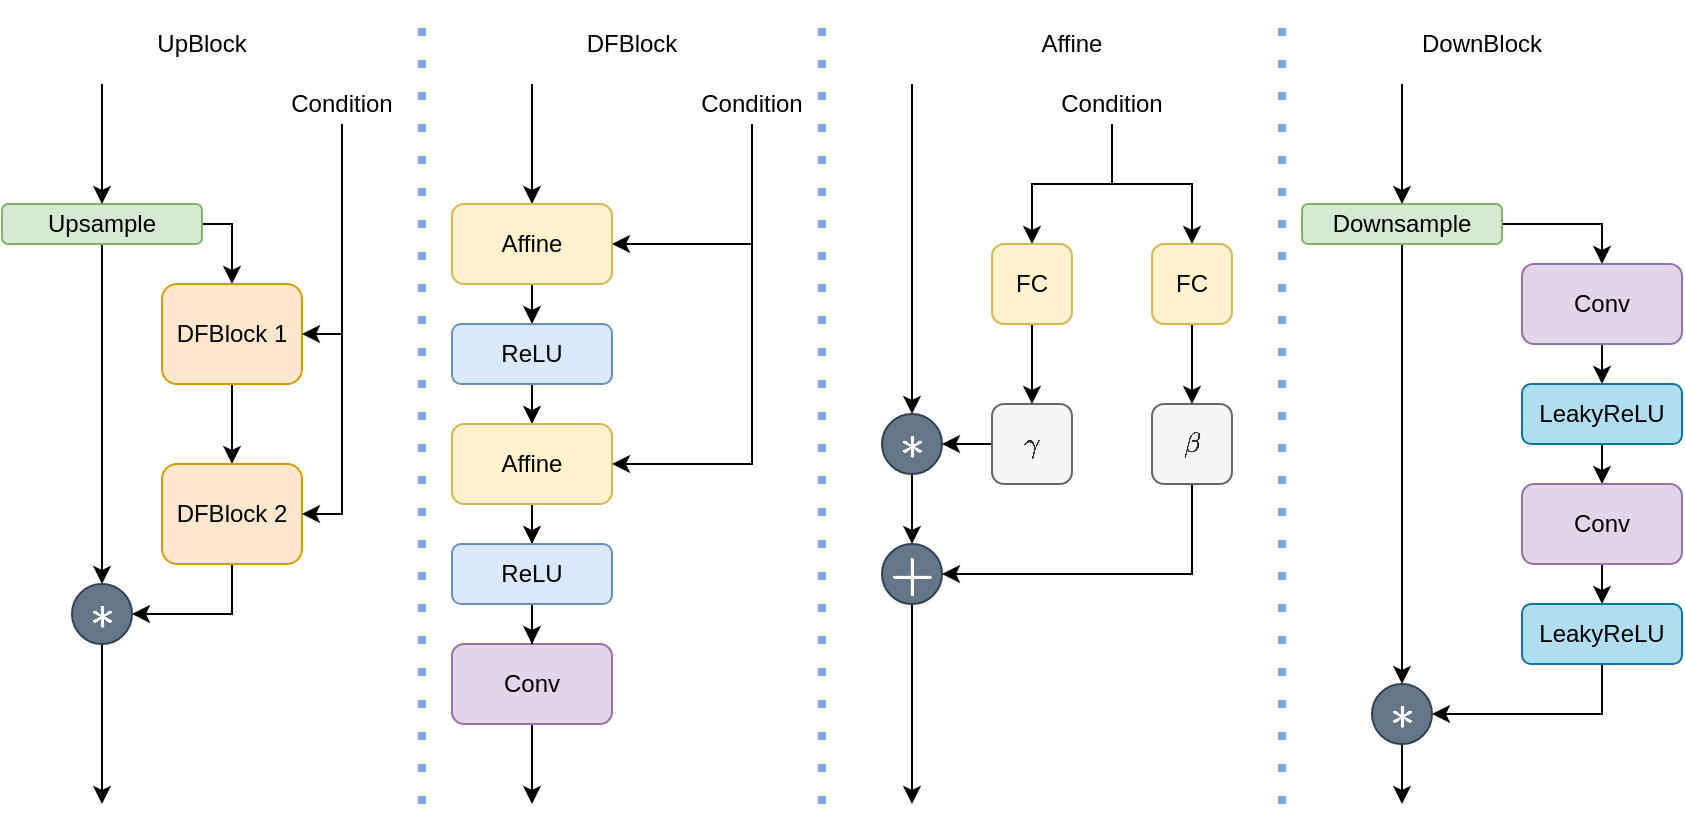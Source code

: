 <mxfile version="14.5.1" type="device"><diagram id="WKmBcki88kDx7LcVnkDi" name="Page-1"><mxGraphModel dx="1086" dy="1906" grid="1" gridSize="10" guides="1" tooltips="1" connect="1" arrows="1" fold="1" page="1" pageScale="1" pageWidth="850" pageHeight="1100" math="1" shadow="0"><root><mxCell id="0"/><mxCell id="1" parent="0"/><mxCell id="M4Tj_-4JpF3KamH0nufF-9" style="edgeStyle=orthogonalEdgeStyle;rounded=0;orthogonalLoop=1;jettySize=auto;html=1;exitX=1;exitY=0.5;exitDx=0;exitDy=0;entryX=0.5;entryY=0;entryDx=0;entryDy=0;" parent="1" source="M4Tj_-4JpF3KamH0nufF-2" target="M4Tj_-4JpF3KamH0nufF-4" edge="1"><mxGeometry relative="1" as="geometry"/></mxCell><mxCell id="M4Tj_-4JpF3KamH0nufF-10" style="edgeStyle=orthogonalEdgeStyle;rounded=0;orthogonalLoop=1;jettySize=auto;html=1;exitX=0.5;exitY=1;exitDx=0;exitDy=0;entryX=0.5;entryY=0;entryDx=0;entryDy=0;" parent="1" source="M4Tj_-4JpF3KamH0nufF-2" target="PKYhqwVZHBIPtqFOVRKm-1" edge="1"><mxGeometry relative="1" as="geometry"><mxPoint x="60" y="400" as="targetPoint"/></mxGeometry></mxCell><mxCell id="M4Tj_-4JpF3KamH0nufF-2" value="Upsample" style="rounded=1;whiteSpace=wrap;html=1;fillColor=#d5e8d4;strokeColor=#82b366;" parent="1" vertex="1"><mxGeometry x="10" y="100" width="100" height="20" as="geometry"/></mxCell><mxCell id="M4Tj_-4JpF3KamH0nufF-3" value="" style="endArrow=classic;html=1;entryX=0.5;entryY=0;entryDx=0;entryDy=0;" parent="1" target="M4Tj_-4JpF3KamH0nufF-2" edge="1"><mxGeometry width="50" height="50" relative="1" as="geometry"><mxPoint x="60" y="40" as="sourcePoint"/><mxPoint x="430" y="390" as="targetPoint"/></mxGeometry></mxCell><mxCell id="M4Tj_-4JpF3KamH0nufF-14" style="edgeStyle=orthogonalEdgeStyle;rounded=0;orthogonalLoop=1;jettySize=auto;html=1;exitX=0.5;exitY=1;exitDx=0;exitDy=0;" parent="1" source="M4Tj_-4JpF3KamH0nufF-4" target="M4Tj_-4JpF3KamH0nufF-5" edge="1"><mxGeometry relative="1" as="geometry"/></mxCell><mxCell id="M4Tj_-4JpF3KamH0nufF-4" value="DFBlock 1" style="rounded=1;whiteSpace=wrap;html=1;fillColor=#ffe6cc;strokeColor=#d79b00;" parent="1" vertex="1"><mxGeometry x="90" y="140" width="70" height="50" as="geometry"/></mxCell><mxCell id="PKYhqwVZHBIPtqFOVRKm-2" style="edgeStyle=orthogonalEdgeStyle;rounded=0;orthogonalLoop=1;jettySize=auto;html=1;exitX=0.5;exitY=1;exitDx=0;exitDy=0;entryX=1;entryY=0.5;entryDx=0;entryDy=0;fontSize=21;" parent="1" source="M4Tj_-4JpF3KamH0nufF-5" target="PKYhqwVZHBIPtqFOVRKm-1" edge="1"><mxGeometry relative="1" as="geometry"/></mxCell><mxCell id="M4Tj_-4JpF3KamH0nufF-5" value="DFBlock 2" style="rounded=1;whiteSpace=wrap;html=1;fillColor=#ffe6cc;strokeColor=#d79b00;" parent="1" vertex="1"><mxGeometry x="90" y="230" width="70" height="50" as="geometry"/></mxCell><mxCell id="M4Tj_-4JpF3KamH0nufF-7" style="edgeStyle=orthogonalEdgeStyle;rounded=0;orthogonalLoop=1;jettySize=auto;html=1;exitX=0.5;exitY=1;exitDx=0;exitDy=0;entryX=1;entryY=0.5;entryDx=0;entryDy=0;" parent="1" source="M4Tj_-4JpF3KamH0nufF-6" target="M4Tj_-4JpF3KamH0nufF-4" edge="1"><mxGeometry relative="1" as="geometry"/></mxCell><mxCell id="M4Tj_-4JpF3KamH0nufF-8" style="edgeStyle=orthogonalEdgeStyle;rounded=0;orthogonalLoop=1;jettySize=auto;html=1;exitX=0.5;exitY=1;exitDx=0;exitDy=0;entryX=1;entryY=0.5;entryDx=0;entryDy=0;" parent="1" source="M4Tj_-4JpF3KamH0nufF-6" target="M4Tj_-4JpF3KamH0nufF-5" edge="1"><mxGeometry relative="1" as="geometry"><Array as="points"><mxPoint x="180" y="60"/><mxPoint x="180" y="255"/></Array></mxGeometry></mxCell><mxCell id="M4Tj_-4JpF3KamH0nufF-6" value="Condition" style="text;html=1;strokeColor=none;fillColor=none;align=center;verticalAlign=middle;whiteSpace=wrap;rounded=0;" parent="1" vertex="1"><mxGeometry x="140" y="40" width="80" height="20" as="geometry"/></mxCell><mxCell id="M4Tj_-4JpF3KamH0nufF-17" value="UpBlock" style="text;html=1;strokeColor=none;fillColor=none;align=center;verticalAlign=middle;whiteSpace=wrap;rounded=0;" parent="1" vertex="1"><mxGeometry x="90" y="10" width="40" height="20" as="geometry"/></mxCell><mxCell id="M4Tj_-4JpF3KamH0nufF-43" value="" style="endArrow=classic;html=1;entryX=0.5;entryY=0;entryDx=0;entryDy=0;" parent="1" target="M4Tj_-4JpF3KamH0nufF-53" edge="1"><mxGeometry width="50" height="50" relative="1" as="geometry"><mxPoint x="275" y="40" as="sourcePoint"/><mxPoint x="275" y="100" as="targetPoint"/></mxGeometry></mxCell><mxCell id="M4Tj_-4JpF3KamH0nufF-49" style="edgeStyle=orthogonalEdgeStyle;rounded=0;orthogonalLoop=1;jettySize=auto;html=1;exitX=0.5;exitY=1;exitDx=0;exitDy=0;entryX=1;entryY=0.5;entryDx=0;entryDy=0;" parent="1" source="M4Tj_-4JpF3KamH0nufF-50" target="M4Tj_-4JpF3KamH0nufF-53" edge="1"><mxGeometry relative="1" as="geometry"><mxPoint x="405" y="260" as="targetPoint"/></mxGeometry></mxCell><mxCell id="M4Tj_-4JpF3KamH0nufF-65" style="edgeStyle=orthogonalEdgeStyle;rounded=0;orthogonalLoop=1;jettySize=auto;html=1;exitX=0.5;exitY=1;exitDx=0;exitDy=0;entryX=1;entryY=0.5;entryDx=0;entryDy=0;strokeWidth=1;" parent="1" source="M4Tj_-4JpF3KamH0nufF-50" target="M4Tj_-4JpF3KamH0nufF-58" edge="1"><mxGeometry relative="1" as="geometry"/></mxCell><mxCell id="M4Tj_-4JpF3KamH0nufF-50" value="Condition" style="text;html=1;strokeColor=none;fillColor=none;align=center;verticalAlign=middle;whiteSpace=wrap;rounded=0;" parent="1" vertex="1"><mxGeometry x="345" y="40" width="80" height="20" as="geometry"/></mxCell><mxCell id="M4Tj_-4JpF3KamH0nufF-51" value="DFBlock" style="text;html=1;strokeColor=none;fillColor=none;align=center;verticalAlign=middle;whiteSpace=wrap;rounded=0;" parent="1" vertex="1"><mxGeometry x="305" y="10" width="40" height="20" as="geometry"/></mxCell><mxCell id="M4Tj_-4JpF3KamH0nufF-55" style="edgeStyle=orthogonalEdgeStyle;rounded=0;orthogonalLoop=1;jettySize=auto;html=1;exitX=0.5;exitY=1;exitDx=0;exitDy=0;entryX=0.5;entryY=0;entryDx=0;entryDy=0;strokeWidth=1;" parent="1" source="M4Tj_-4JpF3KamH0nufF-53" target="M4Tj_-4JpF3KamH0nufF-54" edge="1"><mxGeometry relative="1" as="geometry"/></mxCell><mxCell id="M4Tj_-4JpF3KamH0nufF-53" value="Affine" style="rounded=1;whiteSpace=wrap;html=1;fillColor=#fff2cc;strokeColor=#d6b656;" parent="1" vertex="1"><mxGeometry x="235" y="100" width="80" height="40" as="geometry"/></mxCell><mxCell id="M4Tj_-4JpF3KamH0nufF-60" style="edgeStyle=orthogonalEdgeStyle;rounded=0;orthogonalLoop=1;jettySize=auto;html=1;exitX=0.5;exitY=1;exitDx=0;exitDy=0;entryX=0.5;entryY=0;entryDx=0;entryDy=0;strokeWidth=1;" parent="1" source="M4Tj_-4JpF3KamH0nufF-54" target="M4Tj_-4JpF3KamH0nufF-58" edge="1"><mxGeometry relative="1" as="geometry"/></mxCell><mxCell id="M4Tj_-4JpF3KamH0nufF-54" value="ReLU" style="rounded=1;whiteSpace=wrap;html=1;fillColor=#dae8fc;strokeColor=#6c8ebf;" parent="1" vertex="1"><mxGeometry x="235" y="160" width="80" height="30" as="geometry"/></mxCell><mxCell id="M4Tj_-4JpF3KamH0nufF-63" style="edgeStyle=orthogonalEdgeStyle;rounded=0;orthogonalLoop=1;jettySize=auto;html=1;exitX=0.5;exitY=1;exitDx=0;exitDy=0;strokeWidth=1;" parent="1" source="M4Tj_-4JpF3KamH0nufF-58" target="M4Tj_-4JpF3KamH0nufF-62" edge="1"><mxGeometry relative="1" as="geometry"/></mxCell><mxCell id="M4Tj_-4JpF3KamH0nufF-58" value="Affine" style="rounded=1;whiteSpace=wrap;html=1;fillColor=#fff2cc;strokeColor=#d6b656;" parent="1" vertex="1"><mxGeometry x="235" y="210" width="80" height="40" as="geometry"/></mxCell><mxCell id="6S1Y2hCIsyCaQG9AMu0v-1" style="edgeStyle=orthogonalEdgeStyle;rounded=0;orthogonalLoop=1;jettySize=auto;html=1;exitX=0.5;exitY=1;exitDx=0;exitDy=0;" parent="1" source="M4Tj_-4JpF3KamH0nufF-59" edge="1"><mxGeometry relative="1" as="geometry"><mxPoint x="275" y="400" as="targetPoint"/></mxGeometry></mxCell><mxCell id="M4Tj_-4JpF3KamH0nufF-59" value="Conv" style="rounded=1;whiteSpace=wrap;html=1;fillColor=#e1d5e7;strokeColor=#9673a6;" parent="1" vertex="1"><mxGeometry x="235" y="320" width="80" height="40" as="geometry"/></mxCell><mxCell id="M4Tj_-4JpF3KamH0nufF-64" style="edgeStyle=orthogonalEdgeStyle;rounded=0;orthogonalLoop=1;jettySize=auto;html=1;exitX=0.5;exitY=1;exitDx=0;exitDy=0;strokeWidth=1;" parent="1" source="M4Tj_-4JpF3KamH0nufF-62" target="M4Tj_-4JpF3KamH0nufF-59" edge="1"><mxGeometry relative="1" as="geometry"/></mxCell><mxCell id="M4Tj_-4JpF3KamH0nufF-62" value="ReLU" style="rounded=1;whiteSpace=wrap;html=1;fillColor=#dae8fc;strokeColor=#6c8ebf;" parent="1" vertex="1"><mxGeometry x="235" y="270" width="80" height="30" as="geometry"/></mxCell><mxCell id="M4Tj_-4JpF3KamH0nufF-80" style="edgeStyle=orthogonalEdgeStyle;rounded=0;orthogonalLoop=1;jettySize=auto;html=1;exitX=0.5;exitY=1;exitDx=0;exitDy=0;entryX=0.5;entryY=0;entryDx=0;entryDy=0;" parent="1" source="M4Tj_-4JpF3KamH0nufF-81" target="PKYhqwVZHBIPtqFOVRKm-13" edge="1"><mxGeometry relative="1" as="geometry"><mxPoint x="710" y="260" as="targetPoint"/></mxGeometry></mxCell><mxCell id="M4Tj_-4JpF3KamH0nufF-98" style="edgeStyle=orthogonalEdgeStyle;rounded=0;orthogonalLoop=1;jettySize=auto;html=1;exitX=1;exitY=0.5;exitDx=0;exitDy=0;entryX=0.5;entryY=0;entryDx=0;entryDy=0;strokeWidth=1;" parent="1" source="M4Tj_-4JpF3KamH0nufF-81" target="M4Tj_-4JpF3KamH0nufF-94" edge="1"><mxGeometry relative="1" as="geometry"/></mxCell><mxCell id="M4Tj_-4JpF3KamH0nufF-81" value="Downsample" style="rounded=1;whiteSpace=wrap;html=1;fillColor=#d5e8d4;strokeColor=#82b366;" parent="1" vertex="1"><mxGeometry x="660" y="100" width="100" height="20" as="geometry"/></mxCell><mxCell id="M4Tj_-4JpF3KamH0nufF-82" value="" style="endArrow=classic;html=1;entryX=0.5;entryY=0;entryDx=0;entryDy=0;" parent="1" target="M4Tj_-4JpF3KamH0nufF-81" edge="1"><mxGeometry width="50" height="50" relative="1" as="geometry"><mxPoint x="710" y="40" as="sourcePoint"/><mxPoint x="1080" y="390" as="targetPoint"/></mxGeometry></mxCell><mxCell id="M4Tj_-4JpF3KamH0nufF-90" value="DownBlock" style="text;html=1;strokeColor=none;fillColor=none;align=center;verticalAlign=middle;whiteSpace=wrap;rounded=0;" parent="1" vertex="1"><mxGeometry x="730" y="10" width="40" height="20" as="geometry"/></mxCell><mxCell id="M4Tj_-4JpF3KamH0nufF-99" style="edgeStyle=orthogonalEdgeStyle;rounded=0;orthogonalLoop=1;jettySize=auto;html=1;exitX=0.5;exitY=1;exitDx=0;exitDy=0;entryX=0.5;entryY=0;entryDx=0;entryDy=0;strokeWidth=1;" parent="1" source="M4Tj_-4JpF3KamH0nufF-94" target="M4Tj_-4JpF3KamH0nufF-95" edge="1"><mxGeometry relative="1" as="geometry"/></mxCell><mxCell id="M4Tj_-4JpF3KamH0nufF-94" value="Conv" style="rounded=1;whiteSpace=wrap;html=1;fillColor=#e1d5e7;strokeColor=#9673a6;" parent="1" vertex="1"><mxGeometry x="770" y="130" width="80" height="40" as="geometry"/></mxCell><mxCell id="M4Tj_-4JpF3KamH0nufF-100" style="edgeStyle=orthogonalEdgeStyle;rounded=0;orthogonalLoop=1;jettySize=auto;html=1;exitX=0.5;exitY=1;exitDx=0;exitDy=0;entryX=0.5;entryY=0;entryDx=0;entryDy=0;strokeWidth=1;" parent="1" source="M4Tj_-4JpF3KamH0nufF-95" target="M4Tj_-4JpF3KamH0nufF-96" edge="1"><mxGeometry relative="1" as="geometry"/></mxCell><mxCell id="M4Tj_-4JpF3KamH0nufF-95" value="LeakyReLU" style="rounded=1;whiteSpace=wrap;html=1;fillColor=#b1ddf0;strokeColor=#10739e;" parent="1" vertex="1"><mxGeometry x="770" y="190" width="80" height="30" as="geometry"/></mxCell><mxCell id="M4Tj_-4JpF3KamH0nufF-104" style="edgeStyle=orthogonalEdgeStyle;rounded=0;orthogonalLoop=1;jettySize=auto;html=1;exitX=0.5;exitY=1;exitDx=0;exitDy=0;entryX=0.5;entryY=0;entryDx=0;entryDy=0;strokeWidth=1;" parent="1" source="M4Tj_-4JpF3KamH0nufF-96" target="M4Tj_-4JpF3KamH0nufF-97" edge="1"><mxGeometry relative="1" as="geometry"/></mxCell><mxCell id="M4Tj_-4JpF3KamH0nufF-96" value="Conv" style="rounded=1;whiteSpace=wrap;html=1;fillColor=#e1d5e7;strokeColor=#9673a6;" parent="1" vertex="1"><mxGeometry x="770" y="240" width="80" height="40" as="geometry"/></mxCell><mxCell id="PKYhqwVZHBIPtqFOVRKm-14" style="edgeStyle=orthogonalEdgeStyle;rounded=0;orthogonalLoop=1;jettySize=auto;html=1;exitX=0.5;exitY=1;exitDx=0;exitDy=0;entryX=1;entryY=0.5;entryDx=0;entryDy=0;fontSize=21;" parent="1" source="M4Tj_-4JpF3KamH0nufF-97" target="PKYhqwVZHBIPtqFOVRKm-13" edge="1"><mxGeometry relative="1" as="geometry"/></mxCell><mxCell id="M4Tj_-4JpF3KamH0nufF-97" value="LeakyReLU" style="rounded=1;whiteSpace=wrap;html=1;fillColor=#b1ddf0;strokeColor=#10739e;" parent="1" vertex="1"><mxGeometry x="770" y="300" width="80" height="30" as="geometry"/></mxCell><mxCell id="-nqzON9bZ1gD1PGhx8UN-20" value="" style="endArrow=classic;html=1;entryX=0.5;entryY=0;entryDx=0;entryDy=0;" parent="1" target="PKYhqwVZHBIPtqFOVRKm-4" edge="1"><mxGeometry width="50" height="50" relative="1" as="geometry"><mxPoint x="465" y="40" as="sourcePoint"/><mxPoint x="465" y="140" as="targetPoint"/></mxGeometry></mxCell><mxCell id="-nqzON9bZ1gD1PGhx8UN-36" style="edgeStyle=orthogonalEdgeStyle;rounded=0;orthogonalLoop=1;jettySize=auto;html=1;exitX=0.5;exitY=1;exitDx=0;exitDy=0;" parent="1" source="-nqzON9bZ1gD1PGhx8UN-23" target="-nqzON9bZ1gD1PGhx8UN-35" edge="1"><mxGeometry relative="1" as="geometry"/></mxCell><mxCell id="-nqzON9bZ1gD1PGhx8UN-37" style="edgeStyle=orthogonalEdgeStyle;rounded=0;orthogonalLoop=1;jettySize=auto;html=1;exitX=0.5;exitY=1;exitDx=0;exitDy=0;entryX=0.5;entryY=0;entryDx=0;entryDy=0;" parent="1" source="-nqzON9bZ1gD1PGhx8UN-23" target="-nqzON9bZ1gD1PGhx8UN-26" edge="1"><mxGeometry relative="1" as="geometry"/></mxCell><mxCell id="-nqzON9bZ1gD1PGhx8UN-23" value="Condition" style="text;html=1;strokeColor=none;fillColor=none;align=center;verticalAlign=middle;whiteSpace=wrap;rounded=0;" parent="1" vertex="1"><mxGeometry x="525" y="40" width="80" height="20" as="geometry"/></mxCell><mxCell id="-nqzON9bZ1gD1PGhx8UN-24" value="Affine" style="text;html=1;strokeColor=none;fillColor=none;align=center;verticalAlign=middle;whiteSpace=wrap;rounded=0;" parent="1" vertex="1"><mxGeometry x="525" y="10" width="40" height="20" as="geometry"/></mxCell><mxCell id="-nqzON9bZ1gD1PGhx8UN-40" style="edgeStyle=orthogonalEdgeStyle;rounded=0;orthogonalLoop=1;jettySize=auto;html=1;exitX=0.5;exitY=1;exitDx=0;exitDy=0;entryX=0.5;entryY=0;entryDx=0;entryDy=0;" parent="1" source="-nqzON9bZ1gD1PGhx8UN-26" target="-nqzON9bZ1gD1PGhx8UN-38" edge="1"><mxGeometry relative="1" as="geometry"/></mxCell><mxCell id="-nqzON9bZ1gD1PGhx8UN-26" value="FC" style="rounded=1;whiteSpace=wrap;html=1;fillColor=#fff2cc;strokeColor=#d6b656;" parent="1" vertex="1"><mxGeometry x="505" y="120" width="40" height="40" as="geometry"/></mxCell><mxCell id="-nqzON9bZ1gD1PGhx8UN-41" style="edgeStyle=orthogonalEdgeStyle;rounded=0;orthogonalLoop=1;jettySize=auto;html=1;exitX=0.5;exitY=1;exitDx=0;exitDy=0;entryX=0.5;entryY=0;entryDx=0;entryDy=0;" parent="1" source="-nqzON9bZ1gD1PGhx8UN-35" target="-nqzON9bZ1gD1PGhx8UN-39" edge="1"><mxGeometry relative="1" as="geometry"/></mxCell><mxCell id="-nqzON9bZ1gD1PGhx8UN-35" value="FC" style="rounded=1;whiteSpace=wrap;html=1;fillColor=#fff2cc;strokeColor=#d6b656;" parent="1" vertex="1"><mxGeometry x="585" y="120" width="40" height="40" as="geometry"/></mxCell><mxCell id="PKYhqwVZHBIPtqFOVRKm-9" style="edgeStyle=orthogonalEdgeStyle;rounded=0;orthogonalLoop=1;jettySize=auto;html=1;exitX=0;exitY=0.5;exitDx=0;exitDy=0;entryX=1;entryY=0.5;entryDx=0;entryDy=0;fontSize=21;" parent="1" source="-nqzON9bZ1gD1PGhx8UN-38" target="PKYhqwVZHBIPtqFOVRKm-4" edge="1"><mxGeometry relative="1" as="geometry"/></mxCell><mxCell id="-nqzON9bZ1gD1PGhx8UN-38" value="$$\gamma$$" style="rounded=1;whiteSpace=wrap;html=1;fillColor=#f5f5f5;strokeColor=#666666;fontColor=#333333;" parent="1" vertex="1"><mxGeometry x="505" y="200" width="40" height="40" as="geometry"/></mxCell><mxCell id="PKYhqwVZHBIPtqFOVRKm-6" style="edgeStyle=orthogonalEdgeStyle;rounded=0;orthogonalLoop=1;jettySize=auto;html=1;exitX=0.5;exitY=1;exitDx=0;exitDy=0;entryX=1;entryY=0.5;entryDx=0;entryDy=0;fontSize=21;" parent="1" source="-nqzON9bZ1gD1PGhx8UN-39" target="PKYhqwVZHBIPtqFOVRKm-5" edge="1"><mxGeometry relative="1" as="geometry"/></mxCell><mxCell id="-nqzON9bZ1gD1PGhx8UN-39" value="$$\beta$$" style="rounded=1;whiteSpace=wrap;html=1;fillColor=#f5f5f5;strokeColor=#666666;fontColor=#333333;" parent="1" vertex="1"><mxGeometry x="585" y="200" width="40" height="40" as="geometry"/></mxCell><mxCell id="-nqzON9bZ1gD1PGhx8UN-49" value="" style="endArrow=none;dashed=1;html=1;dashPattern=1 3;strokeWidth=4;fontColor=#F19C99;fillColor=#cdeb8b;strokeColor=#7EA6E0;" parent="1" edge="1"><mxGeometry width="50" height="50" relative="1" as="geometry"><mxPoint x="220" y="400" as="sourcePoint"/><mxPoint x="220" as="targetPoint"/></mxGeometry></mxCell><mxCell id="-nqzON9bZ1gD1PGhx8UN-50" value="" style="endArrow=none;dashed=1;html=1;dashPattern=1 3;strokeWidth=4;fontColor=#F19C99;fillColor=#cdeb8b;strokeColor=#7EA6E0;" parent="1" edge="1"><mxGeometry width="50" height="50" relative="1" as="geometry"><mxPoint x="420" y="400" as="sourcePoint"/><mxPoint x="420" as="targetPoint"/></mxGeometry></mxCell><mxCell id="-nqzON9bZ1gD1PGhx8UN-51" value="" style="endArrow=none;dashed=1;html=1;dashPattern=1 3;strokeWidth=4;fontColor=#F19C99;fillColor=#cdeb8b;strokeColor=#7EA6E0;" parent="1" edge="1"><mxGeometry width="50" height="50" relative="1" as="geometry"><mxPoint x="650" y="400" as="sourcePoint"/><mxPoint x="650" as="targetPoint"/></mxGeometry></mxCell><mxCell id="PKYhqwVZHBIPtqFOVRKm-3" style="edgeStyle=orthogonalEdgeStyle;rounded=0;orthogonalLoop=1;jettySize=auto;html=1;exitX=0.5;exitY=1;exitDx=0;exitDy=0;fontSize=21;" parent="1" source="PKYhqwVZHBIPtqFOVRKm-1" edge="1"><mxGeometry relative="1" as="geometry"><mxPoint x="60" y="400" as="targetPoint"/></mxGeometry></mxCell><mxCell id="PKYhqwVZHBIPtqFOVRKm-1" value="$$*$$" style="ellipse;whiteSpace=wrap;html=1;aspect=fixed;fillColor=#647687;strokeColor=#314354;fontColor=#ffffff;fontSize=21;" parent="1" vertex="1"><mxGeometry x="45" y="290" width="30" height="30" as="geometry"/></mxCell><mxCell id="PKYhqwVZHBIPtqFOVRKm-10" style="edgeStyle=orthogonalEdgeStyle;rounded=0;orthogonalLoop=1;jettySize=auto;html=1;exitX=0.5;exitY=1;exitDx=0;exitDy=0;entryX=0.5;entryY=0;entryDx=0;entryDy=0;fontSize=21;" parent="1" source="PKYhqwVZHBIPtqFOVRKm-4" target="PKYhqwVZHBIPtqFOVRKm-5" edge="1"><mxGeometry relative="1" as="geometry"/></mxCell><mxCell id="PKYhqwVZHBIPtqFOVRKm-4" value="$$*$$" style="ellipse;whiteSpace=wrap;html=1;aspect=fixed;fillColor=#647687;strokeColor=#314354;fontColor=#ffffff;fontSize=21;" parent="1" vertex="1"><mxGeometry x="450" y="205" width="30" height="30" as="geometry"/></mxCell><mxCell id="PKYhqwVZHBIPtqFOVRKm-11" style="edgeStyle=orthogonalEdgeStyle;rounded=0;orthogonalLoop=1;jettySize=auto;html=1;exitX=0.5;exitY=1;exitDx=0;exitDy=0;fontSize=21;" parent="1" source="PKYhqwVZHBIPtqFOVRKm-5" edge="1"><mxGeometry relative="1" as="geometry"><mxPoint x="465" y="400" as="targetPoint"/></mxGeometry></mxCell><mxCell id="PKYhqwVZHBIPtqFOVRKm-5" value="$$\mathbf{+}$$" style="ellipse;whiteSpace=wrap;html=1;aspect=fixed;fillColor=#647687;strokeColor=#314354;fontColor=#ffffff;fontSize=21;" parent="1" vertex="1"><mxGeometry x="450" y="270" width="30" height="30" as="geometry"/></mxCell><mxCell id="PKYhqwVZHBIPtqFOVRKm-15" style="edgeStyle=orthogonalEdgeStyle;rounded=0;orthogonalLoop=1;jettySize=auto;html=1;exitX=0.5;exitY=1;exitDx=0;exitDy=0;fontSize=21;" parent="1" source="PKYhqwVZHBIPtqFOVRKm-13" edge="1"><mxGeometry relative="1" as="geometry"><mxPoint x="710" y="400" as="targetPoint"/></mxGeometry></mxCell><mxCell id="PKYhqwVZHBIPtqFOVRKm-13" value="$$*$$" style="ellipse;whiteSpace=wrap;html=1;aspect=fixed;fillColor=#647687;strokeColor=#314354;fontColor=#ffffff;fontSize=21;" parent="1" vertex="1"><mxGeometry x="695" y="340" width="30" height="30" as="geometry"/></mxCell></root></mxGraphModel></diagram></mxfile>